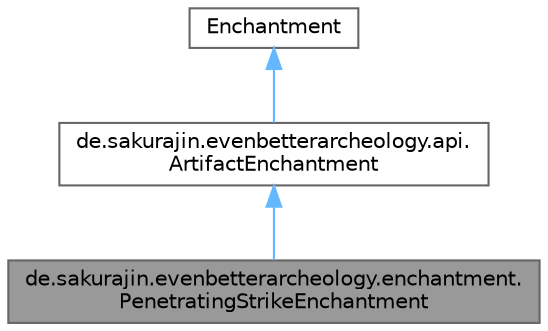 digraph "de.sakurajin.evenbetterarcheology.enchantment.PenetratingStrikeEnchantment"
{
 // LATEX_PDF_SIZE
  bgcolor="transparent";
  edge [fontname=Helvetica,fontsize=10,labelfontname=Helvetica,labelfontsize=10];
  node [fontname=Helvetica,fontsize=10,shape=box,height=0.2,width=0.4];
  Node1 [label="de.sakurajin.evenbetterarcheology.enchantment.\lPenetratingStrikeEnchantment",height=0.2,width=0.4,color="gray40", fillcolor="grey60", style="filled", fontcolor="black",tooltip=" "];
  Node2 -> Node1 [dir="back",color="steelblue1",style="solid"];
  Node2 [label="de.sakurajin.evenbetterarcheology.api.\lArtifactEnchantment",height=0.2,width=0.4,color="gray40", fillcolor="white", style="filled",URL="$classde_1_1sakurajin_1_1evenbetterarcheology_1_1api_1_1ArtifactEnchantment.html",tooltip=" "];
  Node3 -> Node2 [dir="back",color="steelblue1",style="solid"];
  Node3 [label="Enchantment",height=0.2,width=0.4,color="gray40", fillcolor="white", style="filled",tooltip=" "];
}
